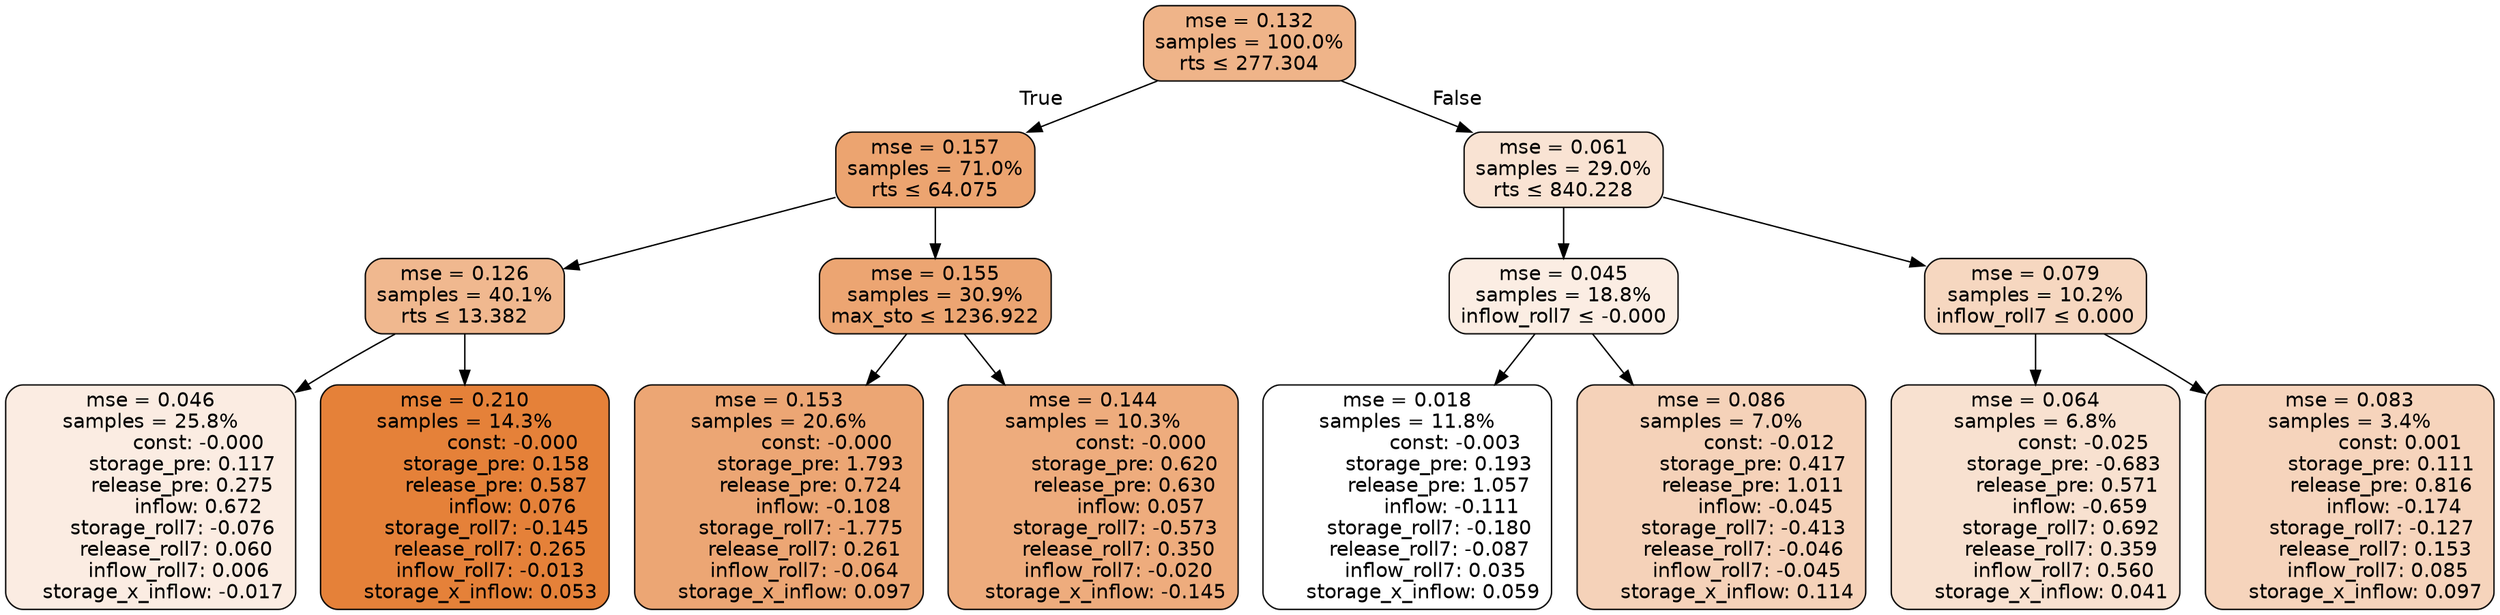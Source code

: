 digraph tree {
bgcolor="transparent"
node [shape=rectangle, style="filled, rounded", color="black", fontname=helvetica] ;
edge [fontname=helvetica] ;
	"0" [label="mse = 0.132
samples = 100.0%
rts &le; 277.304", fillcolor="#efb489"]
	"1" [label="mse = 0.157
samples = 71.0%
rts &le; 64.075", fillcolor="#eca470"]
	"2" [label="mse = 0.126
samples = 40.1%
rts &le; 13.382", fillcolor="#f0b88f"]
	"3" [label="mse = 0.046
samples = 25.8%
               const: -0.000
          storage_pre: 0.117
          release_pre: 0.275
               inflow: 0.672
       storage_roll7: -0.076
        release_roll7: 0.060
         inflow_roll7: 0.006
    storage_x_inflow: -0.017", fillcolor="#fbece2"]
	"4" [label="mse = 0.210
samples = 14.3%
               const: -0.000
          storage_pre: 0.158
          release_pre: 0.587
               inflow: 0.076
       storage_roll7: -0.145
        release_roll7: 0.265
        inflow_roll7: -0.013
     storage_x_inflow: 0.053", fillcolor="#e58139"]
	"5" [label="mse = 0.155
samples = 30.9%
max_sto &le; 1236.922", fillcolor="#eca572"]
	"6" [label="mse = 0.153
samples = 20.6%
               const: -0.000
          storage_pre: 1.793
          release_pre: 0.724
              inflow: -0.108
       storage_roll7: -1.775
        release_roll7: 0.261
        inflow_roll7: -0.064
     storage_x_inflow: 0.097", fillcolor="#eca674"]
	"7" [label="mse = 0.144
samples = 10.3%
               const: -0.000
          storage_pre: 0.620
          release_pre: 0.630
               inflow: 0.057
       storage_roll7: -0.573
        release_roll7: 0.350
        inflow_roll7: -0.020
    storage_x_inflow: -0.145", fillcolor="#eeac7d"]
	"8" [label="mse = 0.061
samples = 29.0%
rts &le; 840.228", fillcolor="#f9e3d3"]
	"9" [label="mse = 0.045
samples = 18.8%
inflow_roll7 &le; -0.000", fillcolor="#fbede3"]
	"10" [label="mse = 0.018
samples = 11.8%
               const: -0.003
          storage_pre: 0.193
          release_pre: 1.057
              inflow: -0.111
       storage_roll7: -0.180
       release_roll7: -0.087
         inflow_roll7: 0.035
     storage_x_inflow: 0.059", fillcolor="#ffffff"]
	"11" [label="mse = 0.086
samples = 7.0%
               const: -0.012
          storage_pre: 0.417
          release_pre: 1.011
              inflow: -0.045
       storage_roll7: -0.413
       release_roll7: -0.046
        inflow_roll7: -0.045
     storage_x_inflow: 0.114", fillcolor="#f5d2b9"]
	"12" [label="mse = 0.079
samples = 10.2%
inflow_roll7 &le; 0.000", fillcolor="#f6d7c0"]
	"13" [label="mse = 0.064
samples = 6.8%
               const: -0.025
         storage_pre: -0.683
          release_pre: 0.571
              inflow: -0.659
        storage_roll7: 0.692
        release_roll7: 0.359
         inflow_roll7: 0.560
     storage_x_inflow: 0.041", fillcolor="#f8e1d0"]
	"14" [label="mse = 0.083
samples = 3.4%
                const: 0.001
          storage_pre: 0.111
          release_pre: 0.816
              inflow: -0.174
       storage_roll7: -0.127
        release_roll7: 0.153
         inflow_roll7: 0.085
     storage_x_inflow: 0.097", fillcolor="#f6d4bc"]

	"0" -> "1" [labeldistance=2.5, labelangle=45, headlabel="True"]
	"1" -> "2"
	"2" -> "3"
	"2" -> "4"
	"1" -> "5"
	"5" -> "6"
	"5" -> "7"
	"0" -> "8" [labeldistance=2.5, labelangle=-45, headlabel="False"]
	"8" -> "9"
	"9" -> "10"
	"9" -> "11"
	"8" -> "12"
	"12" -> "13"
	"12" -> "14"
}